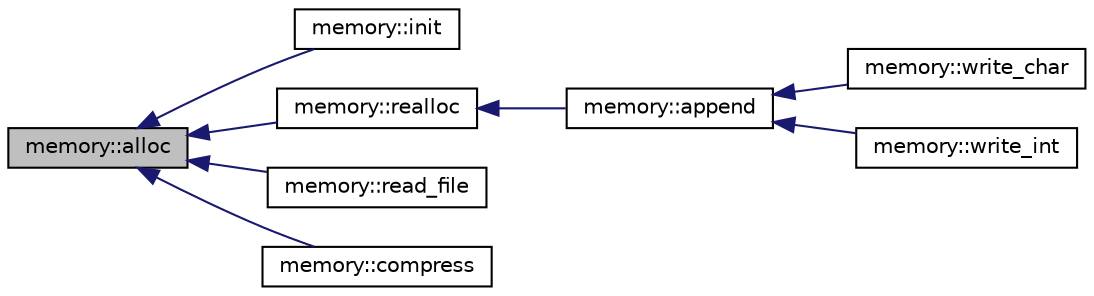 digraph "memory::alloc"
{
  edge [fontname="Helvetica",fontsize="10",labelfontname="Helvetica",labelfontsize="10"];
  node [fontname="Helvetica",fontsize="10",shape=record];
  rankdir="LR";
  Node61 [label="memory::alloc",height=0.2,width=0.4,color="black", fillcolor="grey75", style="filled", fontcolor="black"];
  Node61 -> Node62 [dir="back",color="midnightblue",fontsize="10",style="solid",fontname="Helvetica"];
  Node62 [label="memory::init",height=0.2,width=0.4,color="black", fillcolor="white", style="filled",URL="$d8/d99/classmemory.html#a616200900a07046cd6b0b86f12765909"];
  Node61 -> Node63 [dir="back",color="midnightblue",fontsize="10",style="solid",fontname="Helvetica"];
  Node63 [label="memory::realloc",height=0.2,width=0.4,color="black", fillcolor="white", style="filled",URL="$d8/d99/classmemory.html#a8aaa32764cd9a497d57740b5cb47953b"];
  Node63 -> Node64 [dir="back",color="midnightblue",fontsize="10",style="solid",fontname="Helvetica"];
  Node64 [label="memory::append",height=0.2,width=0.4,color="black", fillcolor="white", style="filled",URL="$d8/d99/classmemory.html#a2ad10d7a4707651f6b101d919f8402ed"];
  Node64 -> Node65 [dir="back",color="midnightblue",fontsize="10",style="solid",fontname="Helvetica"];
  Node65 [label="memory::write_char",height=0.2,width=0.4,color="black", fillcolor="white", style="filled",URL="$d8/d99/classmemory.html#a3f1889e0a03fd3afbb15bc78084c6356"];
  Node64 -> Node66 [dir="back",color="midnightblue",fontsize="10",style="solid",fontname="Helvetica"];
  Node66 [label="memory::write_int",height=0.2,width=0.4,color="black", fillcolor="white", style="filled",URL="$d8/d99/classmemory.html#ad2bea2174f3f88051d259aa8b293bb4d"];
  Node61 -> Node67 [dir="back",color="midnightblue",fontsize="10",style="solid",fontname="Helvetica"];
  Node67 [label="memory::read_file",height=0.2,width=0.4,color="black", fillcolor="white", style="filled",URL="$d8/d99/classmemory.html#af8d8b6de66f74f406ee48bb5e3825bb8"];
  Node61 -> Node68 [dir="back",color="midnightblue",fontsize="10",style="solid",fontname="Helvetica"];
  Node68 [label="memory::compress",height=0.2,width=0.4,color="black", fillcolor="white", style="filled",URL="$d8/d99/classmemory.html#afadcbb4b0b076d7f9552a9102b467683"];
}
